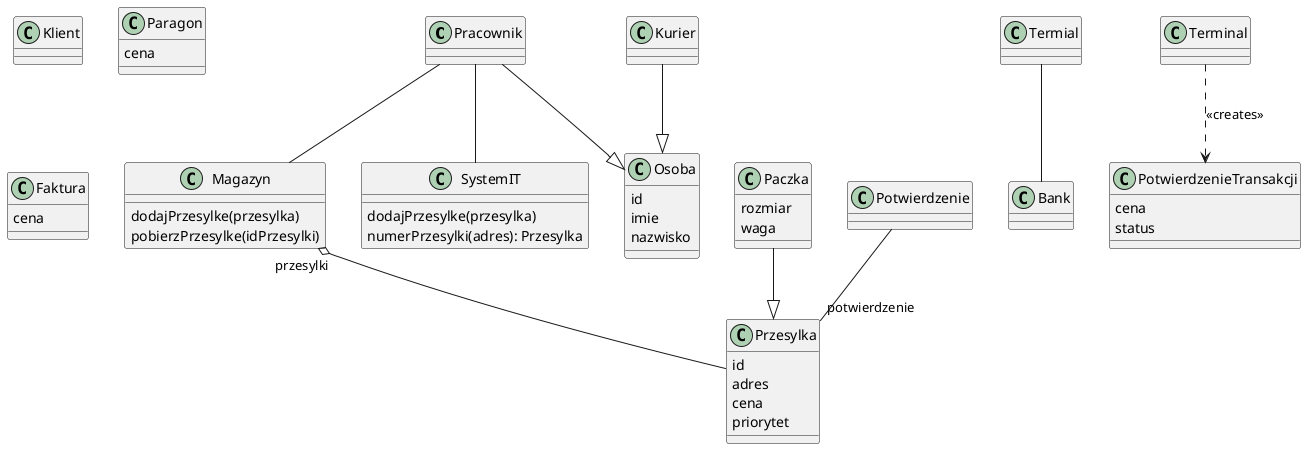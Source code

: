 @startuml

class Pracownik{}
class Bank {} 
class Klient{}
class Kurier {}
class Osoba{
    id
    imie 
    nazwisko
}
class Przesylka{
    id 
    adres
    cena 
    priorytet
    'potwierdzenie : Potwierdzenie 
}
class Paczka{
    rozmiar
    waga
}

class Potwierdzenie {}

class Magazyn{
    'przesylki : Przesylka[]
    dodajPrzesylke(przesylka)
    pobierzPrzesylke(idPrzesylki)
}


class SystemIT{
    'przesylki : Przesylka[]
    dodajPrzesylke(przesylka)
    numerPrzesylki(adres): Przesylka
}

class Paragon{ 
    cena
}
class Termial{}
class Faktura{ 
    cena
}
class PotwierdzenieTransakcji{ 
    cena
    status
}

Terminal ..> PotwierdzenieTransakcji : <<creates>> 
Paczka --|> Przesylka
Potwierdzenie -- "potwierdzenie" Przesylka
Magazyn "przesylki" o-- Przesylka
Termial -- Bank
Kurier --|> Osoba
Pracownik --|> Osoba

Pracownik -- Magazyn
Pracownik -- SystemIT
@enduml